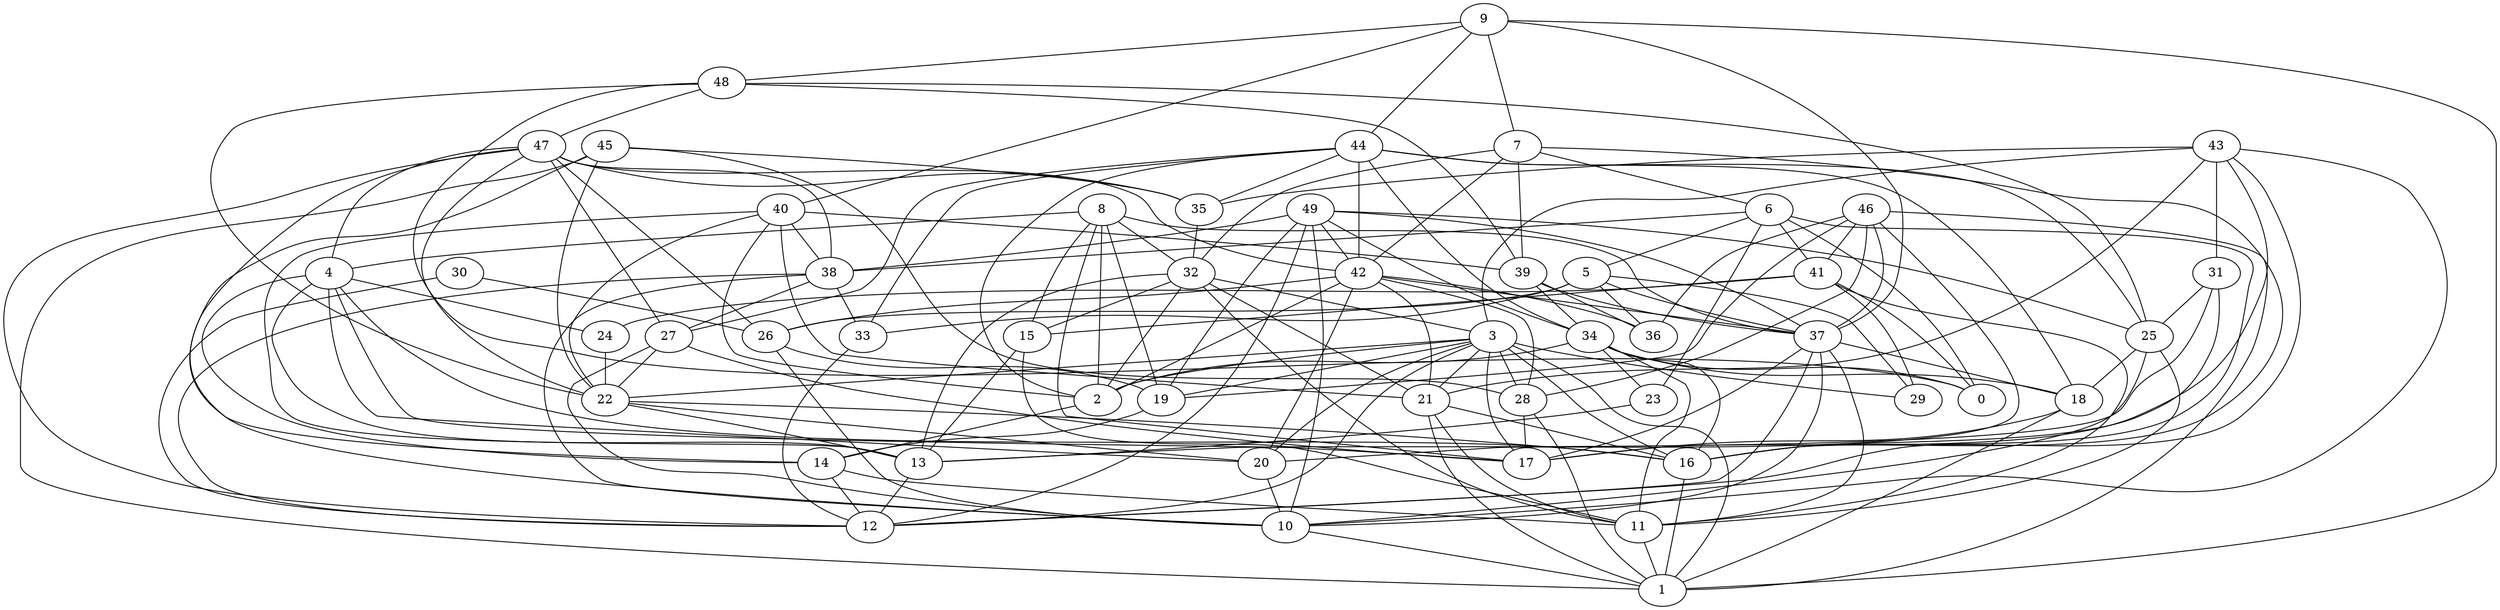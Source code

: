 digraph GG_graph {

subgraph G_graph {
edge [color = black]
"8" -> "15" [dir = none]
"8" -> "17" [dir = none]
"8" -> "19" [dir = none]
"8" -> "2" [dir = none]
"23" -> "13" [dir = none]
"15" -> "13" [dir = none]
"38" -> "33" [dir = none]
"38" -> "12" [dir = none]
"25" -> "11" [dir = none]
"25" -> "18" [dir = none]
"25" -> "10" [dir = none]
"37" -> "11" [dir = none]
"37" -> "17" [dir = none]
"7" -> "32" [dir = none]
"7" -> "6" [dir = none]
"4" -> "14" [dir = none]
"4" -> "20" [dir = none]
"4" -> "24" [dir = none]
"4" -> "16" [dir = none]
"22" -> "16" [dir = none]
"22" -> "13" [dir = none]
"9" -> "44" [dir = none]
"9" -> "37" [dir = none]
"9" -> "48" [dir = none]
"9" -> "7" [dir = none]
"44" -> "25" [dir = none]
"44" -> "42" [dir = none]
"44" -> "33" [dir = none]
"44" -> "2" [dir = none]
"44" -> "35" [dir = none]
"31" -> "13" [dir = none]
"31" -> "25" [dir = none]
"27" -> "17" [dir = none]
"27" -> "22" [dir = none]
"49" -> "38" [dir = none]
"49" -> "12" [dir = none]
"42" -> "36" [dir = none]
"42" -> "28" [dir = none]
"42" -> "37" [dir = none]
"42" -> "2" [dir = none]
"42" -> "26" [dir = none]
"42" -> "20" [dir = none]
"40" -> "21" [dir = none]
"40" -> "2" [dir = none]
"40" -> "13" [dir = none]
"40" -> "38" [dir = none]
"40" -> "39" [dir = none]
"46" -> "28" [dir = none]
"46" -> "37" [dir = none]
"46" -> "41" [dir = none]
"46" -> "1" [dir = none]
"46" -> "36" [dir = none]
"41" -> "0" [dir = none]
"41" -> "11" [dir = none]
"41" -> "24" [dir = none]
"28" -> "1" [dir = none]
"6" -> "0" [dir = none]
"6" -> "23" [dir = none]
"6" -> "16" [dir = none]
"6" -> "41" [dir = none]
"30" -> "12" [dir = none]
"30" -> "26" [dir = none]
"45" -> "28" [dir = none]
"45" -> "10" [dir = none]
"3" -> "29" [dir = none]
"3" -> "1" [dir = none]
"3" -> "12" [dir = none]
"3" -> "16" [dir = none]
"3" -> "28" [dir = none]
"3" -> "17" [dir = none]
"3" -> "22" [dir = none]
"3" -> "2" [dir = none]
"3" -> "19" [dir = none]
"47" -> "26" [dir = none]
"47" -> "38" [dir = none]
"47" -> "4" [dir = none]
"16" -> "1" [dir = none]
"18" -> "17" [dir = none]
"48" -> "25" [dir = none]
"39" -> "37" [dir = none]
"39" -> "36" [dir = none]
"5" -> "36" [dir = none]
"5" -> "26" [dir = none]
"5" -> "29" [dir = none]
"13" -> "12" [dir = none]
"43" -> "35" [dir = none]
"43" -> "10" [dir = none]
"43" -> "3" [dir = none]
"43" -> "12" [dir = none]
"43" -> "31" [dir = none]
"43" -> "21" [dir = none]
"32" -> "2" [dir = none]
"32" -> "13" [dir = none]
"26" -> "19" [dir = none]
"26" -> "10" [dir = none]
"14" -> "11" [dir = none]
"34" -> "16" [dir = none]
"34" -> "0" [dir = none]
"48" -> "0" [dir = none]
"44" -> "27" [dir = none]
"8" -> "32" [dir = none]
"48" -> "47" [dir = none]
"22" -> "20" [dir = none]
"10" -> "1" [dir = none]
"39" -> "34" [dir = none]
"47" -> "27" [dir = none]
"21" -> "16" [dir = none]
"47" -> "42" [dir = none]
"18" -> "1" [dir = none]
"28" -> "17" [dir = none]
"34" -> "18" [dir = none]
"5" -> "37" [dir = none]
"3" -> "20" [dir = none]
"44" -> "34" [dir = none]
"11" -> "1" [dir = none]
"9" -> "40" [dir = none]
"20" -> "10" [dir = none]
"3" -> "21" [dir = none]
"41" -> "29" [dir = none]
"34" -> "11" [dir = none]
"5" -> "33" [dir = none]
"15" -> "11" [dir = none]
"49" -> "34" [dir = none]
"37" -> "10" [dir = none]
"41" -> "15" [dir = none]
"6" -> "5" [dir = none]
"9" -> "1" [dir = none]
"7" -> "39" [dir = none]
"32" -> "15" [dir = none]
"8" -> "4" [dir = none]
"8" -> "37" [dir = none]
"37" -> "18" [dir = none]
"7" -> "42" [dir = none]
"47" -> "12" [dir = none]
"48" -> "22" [dir = none]
"38" -> "10" [dir = none]
"43" -> "17" [dir = none]
"32" -> "21" [dir = none]
"6" -> "38" [dir = none]
"21" -> "11" [dir = none]
"47" -> "22" [dir = none]
"49" -> "19" [dir = none]
"14" -> "12" [dir = none]
"49" -> "25" [dir = none]
"47" -> "35" [dir = none]
"19" -> "14" [dir = none]
"46" -> "20" [dir = none]
"21" -> "1" [dir = none]
"45" -> "1" [dir = none]
"37" -> "12" [dir = none]
"4" -> "17" [dir = none]
"32" -> "3" [dir = none]
"49" -> "10" [dir = none]
"4" -> "13" [dir = none]
"2" -> "14" [dir = none]
"31" -> "16" [dir = none]
"24" -> "22" [dir = none]
"45" -> "35" [dir = none]
"34" -> "2" [dir = none]
"34" -> "23" [dir = none]
"27" -> "10" [dir = none]
"46" -> "19" [dir = none]
"42" -> "21" [dir = none]
"45" -> "22" [dir = none]
"40" -> "22" [dir = none]
"44" -> "18" [dir = none]
"32" -> "11" [dir = none]
"33" -> "12" [dir = none]
"7" -> "16" [dir = none]
"35" -> "32" [dir = none]
"47" -> "14" [dir = none]
"49" -> "37" [dir = none]
"49" -> "42" [dir = none]
"38" -> "27" [dir = none]
"48" -> "39" [dir = none]
}

}
